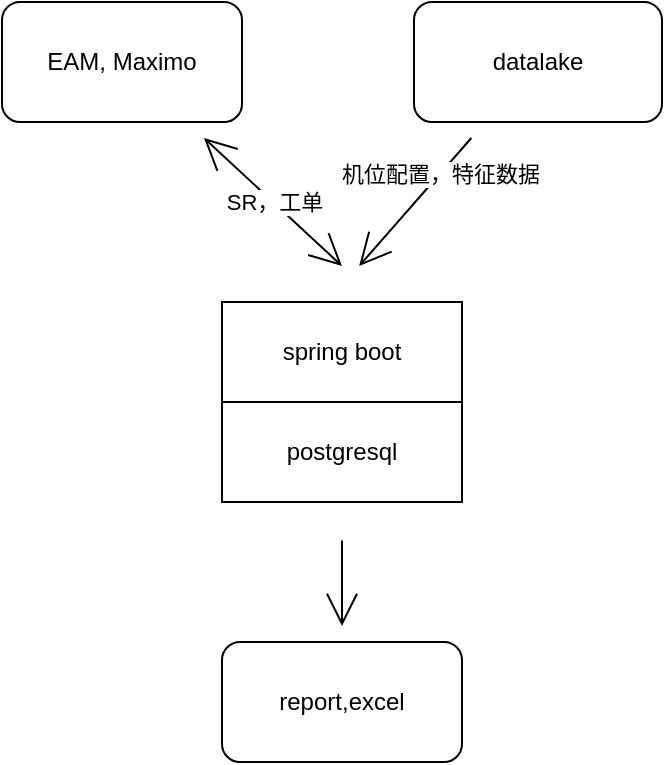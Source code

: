 <mxfile version="15.3.5" type="github">
  <diagram id="i3flGWlADwd0WerrgBt4" name="第 1 页">
    <mxGraphModel dx="782" dy="436" grid="1" gridSize="10" guides="1" tooltips="1" connect="1" arrows="1" fold="1" page="1" pageScale="1" pageWidth="827" pageHeight="1169" math="0" shadow="0">
      <root>
        <mxCell id="0" />
        <mxCell id="1" parent="0" />
        <mxCell id="p8xZ4yX1uvpRLc3oljL4-3" value="" style="edgeStyle=none;curved=1;rounded=0;orthogonalLoop=1;jettySize=auto;html=1;endArrow=open;startSize=14;endSize=14;sourcePerimeterSpacing=8;targetPerimeterSpacing=8;" edge="1" parent="1" target="p8xZ4yX1uvpRLc3oljL4-2">
          <mxGeometry relative="1" as="geometry">
            <mxPoint x="410" y="332" as="sourcePoint" />
            <Array as="points">
              <mxPoint x="410" y="320" />
            </Array>
          </mxGeometry>
        </mxCell>
        <mxCell id="p8xZ4yX1uvpRLc3oljL4-5" value="SR，工单" style="edgeStyle=none;curved=1;rounded=0;orthogonalLoop=1;jettySize=auto;html=1;endArrow=open;startSize=14;endSize=14;sourcePerimeterSpacing=8;targetPerimeterSpacing=8;startArrow=open;startFill=0;" edge="1" parent="1" target="p8xZ4yX1uvpRLc3oljL4-4">
          <mxGeometry relative="1" as="geometry">
            <mxPoint x="410" y="192" as="sourcePoint" />
          </mxGeometry>
        </mxCell>
        <mxCell id="p8xZ4yX1uvpRLc3oljL4-2" value="report,excel" style="rounded=1;whiteSpace=wrap;html=1;hachureGap=4;pointerEvents=0;" vertex="1" parent="1">
          <mxGeometry x="350" y="380" width="120" height="60" as="geometry" />
        </mxCell>
        <mxCell id="p8xZ4yX1uvpRLc3oljL4-4" value="EAM, Maximo" style="rounded=1;whiteSpace=wrap;html=1;hachureGap=4;pointerEvents=0;" vertex="1" parent="1">
          <mxGeometry x="240" y="60" width="120" height="60" as="geometry" />
        </mxCell>
        <mxCell id="p8xZ4yX1uvpRLc3oljL4-9" value="postgresql" style="rounded=0;whiteSpace=wrap;html=1;hachureGap=4;pointerEvents=0;" vertex="1" parent="1">
          <mxGeometry x="350" y="260" width="120" height="50" as="geometry" />
        </mxCell>
        <mxCell id="p8xZ4yX1uvpRLc3oljL4-10" value="spring boot" style="rounded=0;whiteSpace=wrap;html=1;hachureGap=4;pointerEvents=0;" vertex="1" parent="1">
          <mxGeometry x="350" y="210" width="120" height="50" as="geometry" />
        </mxCell>
        <mxCell id="p8xZ4yX1uvpRLc3oljL4-12" value="" style="edgeStyle=none;curved=1;rounded=0;orthogonalLoop=1;jettySize=auto;html=1;startArrow=none;startFill=0;endArrow=open;startSize=14;endSize=14;sourcePerimeterSpacing=8;targetPerimeterSpacing=8;" edge="1" parent="1" source="p8xZ4yX1uvpRLc3oljL4-11">
          <mxGeometry relative="1" as="geometry">
            <mxPoint x="418.571" y="192" as="targetPoint" />
          </mxGeometry>
        </mxCell>
        <mxCell id="p8xZ4yX1uvpRLc3oljL4-13" value="机位配置，特征数据" style="edgeLabel;html=1;align=center;verticalAlign=middle;resizable=0;points=[];" vertex="1" connectable="0" parent="p8xZ4yX1uvpRLc3oljL4-12">
          <mxGeometry x="-0.431" relative="1" as="geometry">
            <mxPoint as="offset" />
          </mxGeometry>
        </mxCell>
        <mxCell id="p8xZ4yX1uvpRLc3oljL4-11" value="datalake" style="rounded=1;whiteSpace=wrap;html=1;hachureGap=4;pointerEvents=0;" vertex="1" parent="1">
          <mxGeometry x="446" y="60" width="124" height="60" as="geometry" />
        </mxCell>
      </root>
    </mxGraphModel>
  </diagram>
</mxfile>
